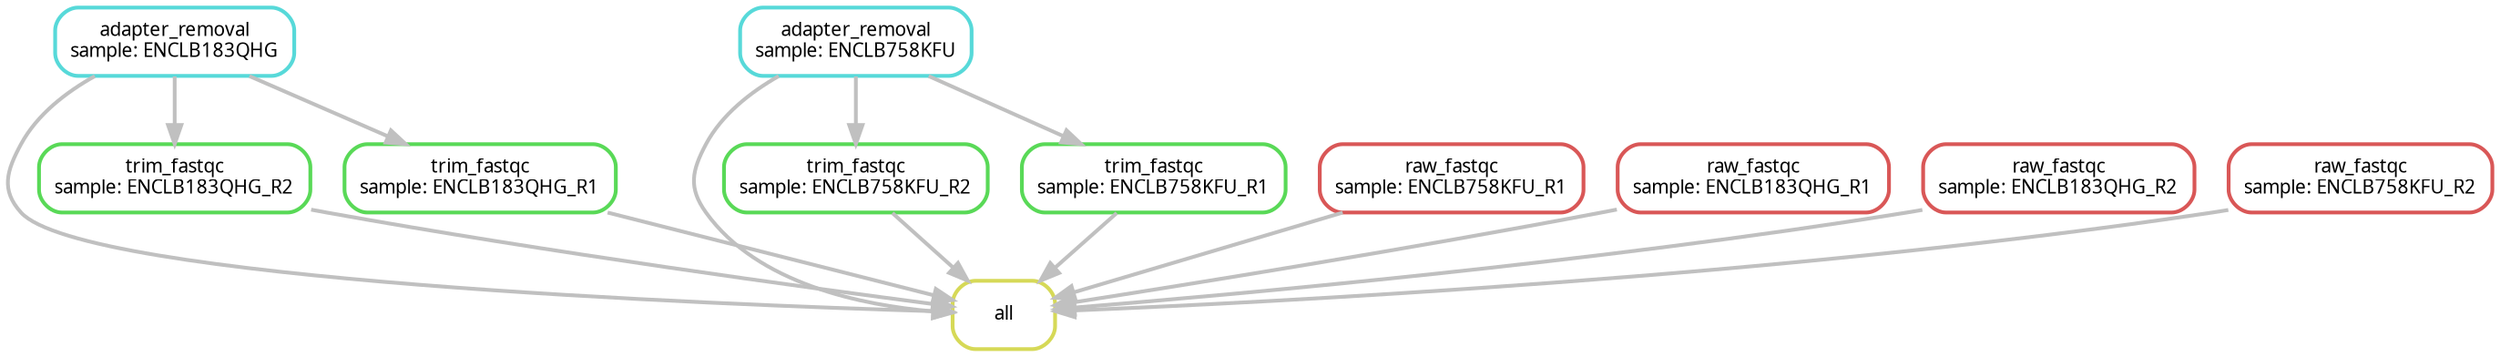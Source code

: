 digraph snakemake_dag {
    graph[bgcolor=white, margin=0];
    node[shape=box, style=rounded, fontname=sans,                 fontsize=10, penwidth=2];
    edge[penwidth=2, color=grey];
	0[label = "all", color = "0.17 0.6 0.85", style="rounded"];
	1[label = "trim_fastqc\nsample: ENCLB183QHG_R2", color = "0.33 0.6 0.85", style="rounded"];
	2[label = "adapter_removal\nsample: ENCLB183QHG", color = "0.50 0.6 0.85", style="rounded"];
	3[label = "trim_fastqc\nsample: ENCLB758KFU_R2", color = "0.33 0.6 0.85", style="rounded"];
	4[label = "raw_fastqc\nsample: ENCLB758KFU_R1", color = "0.00 0.6 0.85", style="rounded"];
	5[label = "raw_fastqc\nsample: ENCLB183QHG_R1", color = "0.00 0.6 0.85", style="rounded"];
	6[label = "raw_fastqc\nsample: ENCLB183QHG_R2", color = "0.00 0.6 0.85", style="rounded"];
	7[label = "trim_fastqc\nsample: ENCLB758KFU_R1", color = "0.33 0.6 0.85", style="rounded"];
	8[label = "raw_fastqc\nsample: ENCLB758KFU_R2", color = "0.00 0.6 0.85", style="rounded"];
	9[label = "adapter_removal\nsample: ENCLB758KFU", color = "0.50 0.6 0.85", style="rounded"];
	10[label = "trim_fastqc\nsample: ENCLB183QHG_R1", color = "0.33 0.6 0.85", style="rounded"];
	1 -> 0
	2 -> 0
	3 -> 0
	4 -> 0
	5 -> 0
	6 -> 0
	7 -> 0
	8 -> 0
	9 -> 0
	10 -> 0
	2 -> 1
	9 -> 3
	9 -> 7
	2 -> 10
}            
